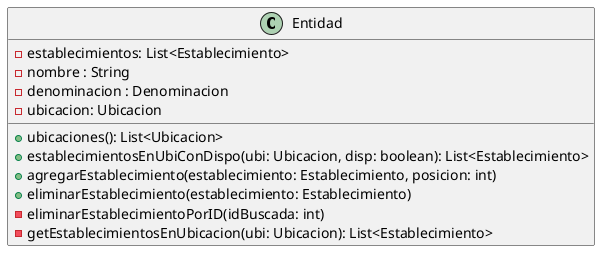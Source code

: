 @startuml
'https://plantuml.com/class-diagram

class Entidad{
    - establecimientos: List<Establecimiento>
    - nombre : String
    - denominacion : Denominacion
    - ubicacion: Ubicacion

    +ubicaciones(): List<Ubicacion>
    +establecimientosEnUbiConDispo(ubi: Ubicacion, disp: boolean): List<Establecimiento>
    +agregarEstablecimiento(establecimiento: Establecimiento, posicion: int)
    +eliminarEstablecimiento(establecimiento: Establecimiento)
    -eliminarEstablecimientoPorID(idBuscada: int)
    -getEstablecimientosEnUbicacion(ubi: Ubicacion): List<Establecimiento>
}

@enduml